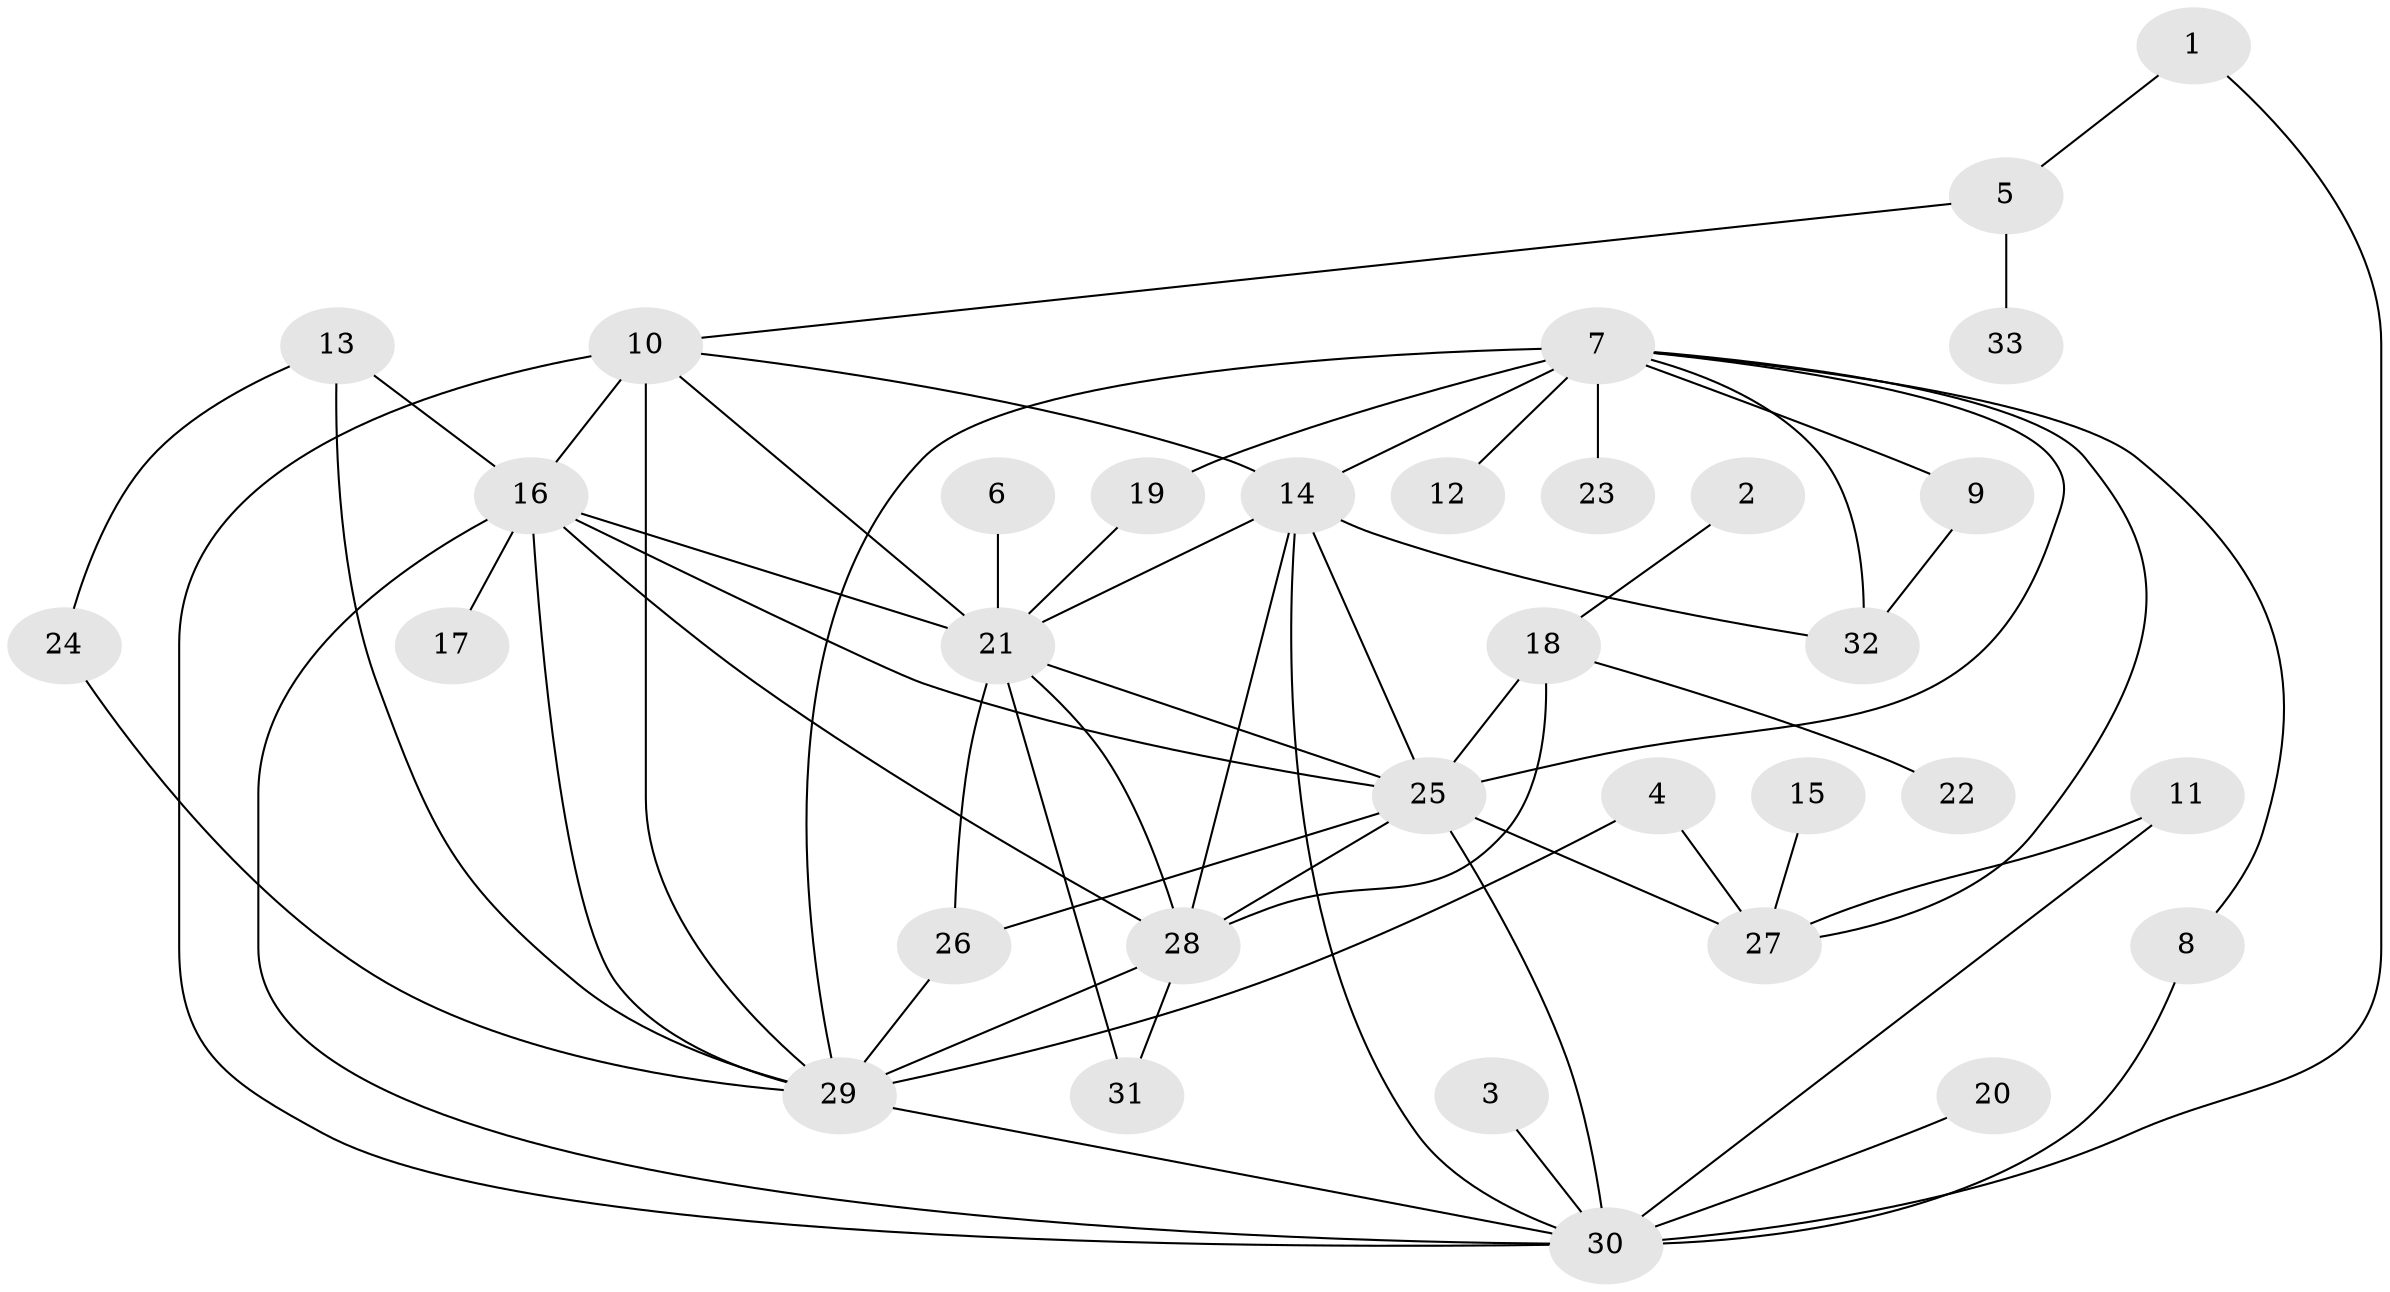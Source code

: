 // original degree distribution, {15: 0.009174311926605505, 9: 0.01834862385321101, 10: 0.009174311926605505, 12: 0.009174311926605505, 4: 0.045871559633027525, 8: 0.009174311926605505, 5: 0.027522935779816515, 14: 0.009174311926605505, 1: 0.44036697247706424, 6: 0.045871559633027525, 2: 0.24770642201834864, 7: 0.027522935779816515, 3: 0.10091743119266056}
// Generated by graph-tools (version 1.1) at 2025/36/03/04/25 23:36:40]
// undirected, 33 vertices, 61 edges
graph export_dot {
  node [color=gray90,style=filled];
  1;
  2;
  3;
  4;
  5;
  6;
  7;
  8;
  9;
  10;
  11;
  12;
  13;
  14;
  15;
  16;
  17;
  18;
  19;
  20;
  21;
  22;
  23;
  24;
  25;
  26;
  27;
  28;
  29;
  30;
  31;
  32;
  33;
  1 -- 5 [weight=1.0];
  1 -- 30 [weight=1.0];
  2 -- 18 [weight=1.0];
  3 -- 30 [weight=1.0];
  4 -- 27 [weight=1.0];
  4 -- 29 [weight=1.0];
  5 -- 10 [weight=1.0];
  5 -- 33 [weight=1.0];
  6 -- 21 [weight=1.0];
  7 -- 8 [weight=1.0];
  7 -- 9 [weight=1.0];
  7 -- 12 [weight=1.0];
  7 -- 14 [weight=1.0];
  7 -- 19 [weight=1.0];
  7 -- 23 [weight=1.0];
  7 -- 25 [weight=1.0];
  7 -- 27 [weight=1.0];
  7 -- 29 [weight=2.0];
  7 -- 32 [weight=1.0];
  8 -- 30 [weight=1.0];
  9 -- 32 [weight=1.0];
  10 -- 14 [weight=1.0];
  10 -- 16 [weight=2.0];
  10 -- 21 [weight=1.0];
  10 -- 29 [weight=1.0];
  10 -- 30 [weight=1.0];
  11 -- 27 [weight=1.0];
  11 -- 30 [weight=1.0];
  13 -- 16 [weight=1.0];
  13 -- 24 [weight=1.0];
  13 -- 29 [weight=1.0];
  14 -- 21 [weight=1.0];
  14 -- 25 [weight=1.0];
  14 -- 28 [weight=1.0];
  14 -- 30 [weight=1.0];
  14 -- 32 [weight=1.0];
  15 -- 27 [weight=1.0];
  16 -- 17 [weight=1.0];
  16 -- 21 [weight=1.0];
  16 -- 25 [weight=1.0];
  16 -- 28 [weight=1.0];
  16 -- 29 [weight=1.0];
  16 -- 30 [weight=1.0];
  18 -- 22 [weight=1.0];
  18 -- 25 [weight=1.0];
  18 -- 28 [weight=2.0];
  19 -- 21 [weight=1.0];
  20 -- 30 [weight=1.0];
  21 -- 25 [weight=1.0];
  21 -- 26 [weight=2.0];
  21 -- 28 [weight=1.0];
  21 -- 31 [weight=1.0];
  24 -- 29 [weight=1.0];
  25 -- 26 [weight=1.0];
  25 -- 27 [weight=1.0];
  25 -- 28 [weight=4.0];
  25 -- 30 [weight=2.0];
  26 -- 29 [weight=1.0];
  28 -- 29 [weight=2.0];
  28 -- 31 [weight=1.0];
  29 -- 30 [weight=1.0];
}
